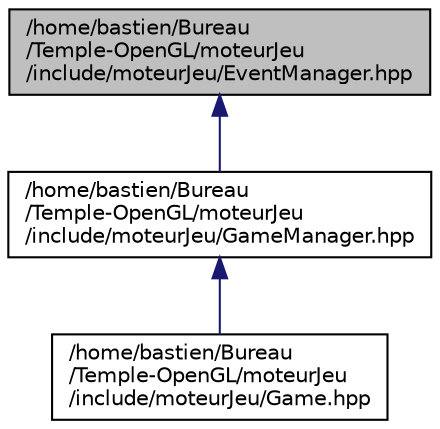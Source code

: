 digraph "/home/bastien/Bureau/Temple-OpenGL/moteurJeu/include/moteurJeu/EventManager.hpp"
{
  bgcolor="transparent";
  edge [fontname="Helvetica",fontsize="10",labelfontname="Helvetica",labelfontsize="10"];
  node [fontname="Helvetica",fontsize="10",shape=record];
  Node38 [label="/home/bastien/Bureau\l/Temple-OpenGL/moteurJeu\l/include/moteurJeu/EventManager.hpp",height=0.2,width=0.4,color="black", fillcolor="grey75", style="filled", fontcolor="black"];
  Node38 -> Node39 [dir="back",color="midnightblue",fontsize="10",style="solid",fontname="Helvetica"];
  Node39 [label="/home/bastien/Bureau\l/Temple-OpenGL/moteurJeu\l/include/moteurJeu/GameManager.hpp",height=0.2,width=0.4,color="black",URL="$GameManager_8hpp.html"];
  Node39 -> Node40 [dir="back",color="midnightblue",fontsize="10",style="solid",fontname="Helvetica"];
  Node40 [label="/home/bastien/Bureau\l/Temple-OpenGL/moteurJeu\l/include/moteurJeu/Game.hpp",height=0.2,width=0.4,color="black",URL="$Game_8hpp.html"];
}
